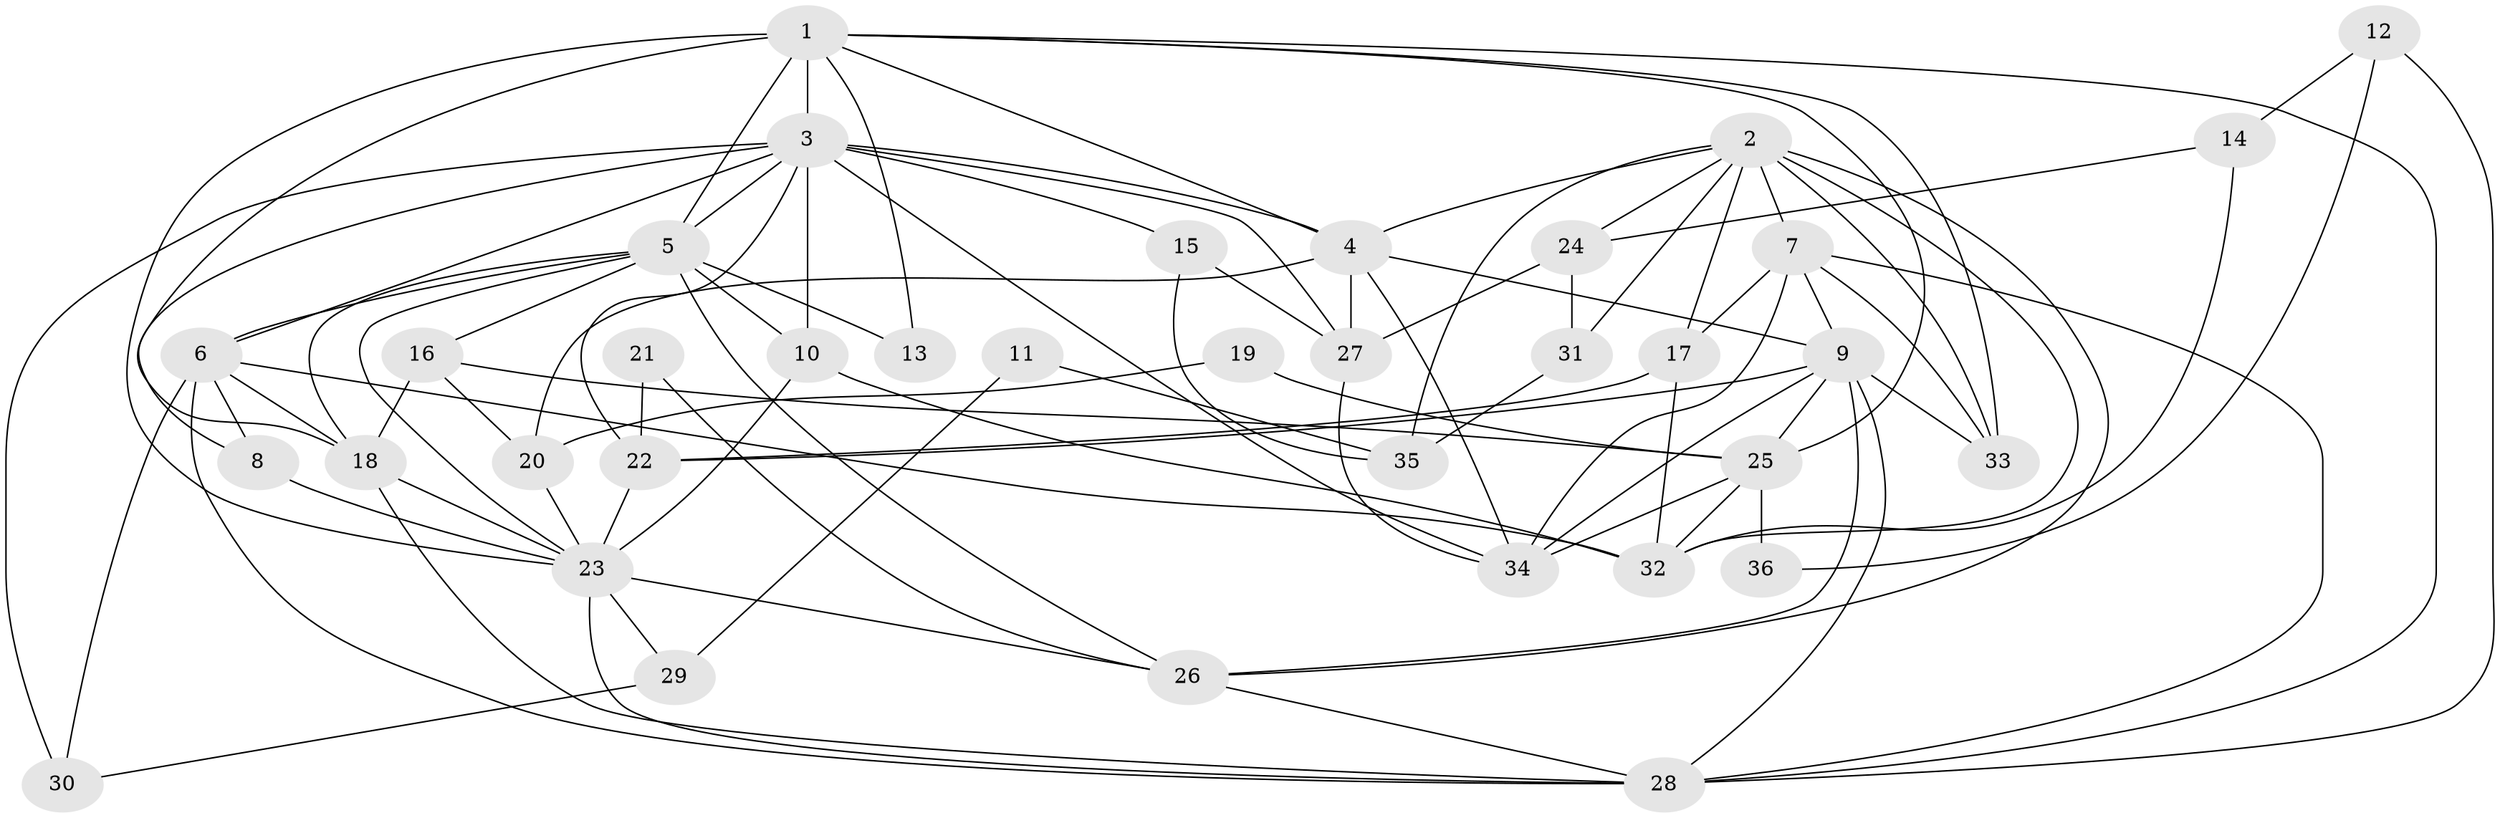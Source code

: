 // original degree distribution, {3: 0.29577464788732394, 5: 0.1267605633802817, 7: 0.056338028169014086, 2: 0.11267605633802817, 4: 0.29577464788732394, 6: 0.11267605633802817}
// Generated by graph-tools (version 1.1) at 2025/36/03/09/25 02:36:01]
// undirected, 36 vertices, 92 edges
graph export_dot {
graph [start="1"]
  node [color=gray90,style=filled];
  1;
  2;
  3;
  4;
  5;
  6;
  7;
  8;
  9;
  10;
  11;
  12;
  13;
  14;
  15;
  16;
  17;
  18;
  19;
  20;
  21;
  22;
  23;
  24;
  25;
  26;
  27;
  28;
  29;
  30;
  31;
  32;
  33;
  34;
  35;
  36;
  1 -- 3 [weight=1.0];
  1 -- 4 [weight=1.0];
  1 -- 5 [weight=3.0];
  1 -- 13 [weight=1.0];
  1 -- 18 [weight=1.0];
  1 -- 23 [weight=1.0];
  1 -- 25 [weight=1.0];
  1 -- 28 [weight=1.0];
  1 -- 33 [weight=1.0];
  2 -- 4 [weight=2.0];
  2 -- 7 [weight=3.0];
  2 -- 17 [weight=1.0];
  2 -- 24 [weight=1.0];
  2 -- 26 [weight=1.0];
  2 -- 31 [weight=1.0];
  2 -- 32 [weight=1.0];
  2 -- 33 [weight=1.0];
  2 -- 35 [weight=1.0];
  3 -- 4 [weight=1.0];
  3 -- 5 [weight=1.0];
  3 -- 6 [weight=1.0];
  3 -- 8 [weight=1.0];
  3 -- 10 [weight=2.0];
  3 -- 15 [weight=1.0];
  3 -- 22 [weight=1.0];
  3 -- 27 [weight=1.0];
  3 -- 30 [weight=1.0];
  3 -- 34 [weight=1.0];
  4 -- 9 [weight=1.0];
  4 -- 20 [weight=1.0];
  4 -- 27 [weight=1.0];
  4 -- 34 [weight=1.0];
  5 -- 6 [weight=1.0];
  5 -- 10 [weight=2.0];
  5 -- 13 [weight=1.0];
  5 -- 16 [weight=1.0];
  5 -- 18 [weight=1.0];
  5 -- 23 [weight=1.0];
  5 -- 26 [weight=1.0];
  6 -- 8 [weight=1.0];
  6 -- 18 [weight=1.0];
  6 -- 28 [weight=1.0];
  6 -- 30 [weight=1.0];
  6 -- 32 [weight=1.0];
  7 -- 9 [weight=1.0];
  7 -- 17 [weight=1.0];
  7 -- 28 [weight=2.0];
  7 -- 33 [weight=1.0];
  7 -- 34 [weight=1.0];
  8 -- 23 [weight=1.0];
  9 -- 22 [weight=1.0];
  9 -- 25 [weight=1.0];
  9 -- 26 [weight=1.0];
  9 -- 28 [weight=1.0];
  9 -- 33 [weight=1.0];
  9 -- 34 [weight=1.0];
  10 -- 23 [weight=1.0];
  10 -- 32 [weight=1.0];
  11 -- 29 [weight=1.0];
  11 -- 35 [weight=1.0];
  12 -- 14 [weight=1.0];
  12 -- 28 [weight=1.0];
  12 -- 36 [weight=1.0];
  14 -- 24 [weight=1.0];
  14 -- 32 [weight=1.0];
  15 -- 27 [weight=1.0];
  15 -- 35 [weight=1.0];
  16 -- 18 [weight=1.0];
  16 -- 20 [weight=1.0];
  16 -- 25 [weight=1.0];
  17 -- 22 [weight=1.0];
  17 -- 32 [weight=1.0];
  18 -- 23 [weight=1.0];
  18 -- 28 [weight=1.0];
  19 -- 20 [weight=1.0];
  19 -- 25 [weight=1.0];
  20 -- 23 [weight=1.0];
  21 -- 22 [weight=1.0];
  21 -- 26 [weight=1.0];
  22 -- 23 [weight=1.0];
  23 -- 26 [weight=1.0];
  23 -- 28 [weight=2.0];
  23 -- 29 [weight=1.0];
  24 -- 27 [weight=1.0];
  24 -- 31 [weight=1.0];
  25 -- 32 [weight=1.0];
  25 -- 34 [weight=1.0];
  25 -- 36 [weight=1.0];
  26 -- 28 [weight=1.0];
  27 -- 34 [weight=1.0];
  29 -- 30 [weight=1.0];
  31 -- 35 [weight=1.0];
}
